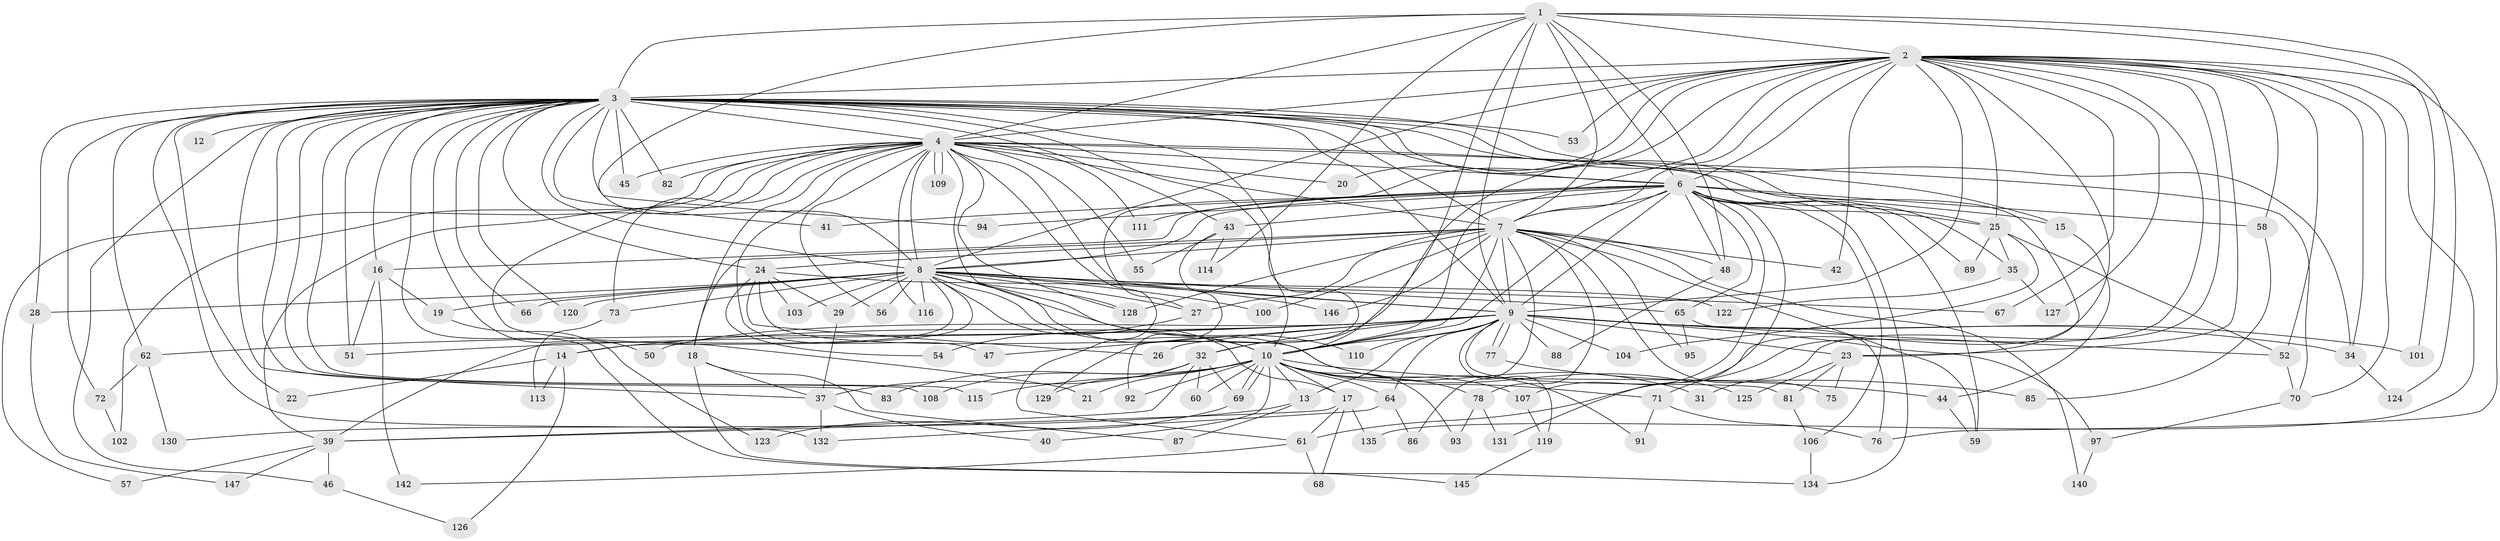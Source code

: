 // original degree distribution, {15: 0.006802721088435374, 27: 0.013605442176870748, 36: 0.006802721088435374, 30: 0.006802721088435374, 16: 0.006802721088435374, 26: 0.013605442176870748, 23: 0.006802721088435374, 32: 0.006802721088435374, 7: 0.027210884353741496, 2: 0.5578231292517006, 4: 0.12244897959183673, 5: 0.027210884353741496, 3: 0.1836734693877551, 6: 0.006802721088435374, 9: 0.006802721088435374}
// Generated by graph-tools (version 1.1) at 2025/11/02/27/25 16:11:05]
// undirected, 118 vertices, 272 edges
graph export_dot {
graph [start="1"]
  node [color=gray90,style=filled];
  1 [super="+136"];
  2 [super="+98"];
  3 [super="+5"];
  4 [super="+133"];
  6 [super="+141"];
  7 [super="+63"];
  8 [super="+11"];
  9 [super="+79"];
  10 [super="+33"];
  12;
  13;
  14;
  15;
  16;
  17;
  18 [super="+117"];
  19;
  20;
  21;
  22;
  23 [super="+30"];
  24 [super="+80"];
  25 [super="+38"];
  26;
  27 [super="+36"];
  28;
  29;
  31;
  32 [super="+90"];
  34 [super="+49"];
  35;
  37 [super="+99"];
  39 [super="+105"];
  40;
  41;
  42;
  43;
  44;
  45;
  46;
  47;
  48 [super="+84"];
  50;
  51 [super="+144"];
  52 [super="+121"];
  53;
  54;
  55;
  56;
  57;
  58;
  59 [super="+118"];
  60;
  61 [super="+96"];
  62;
  64;
  65;
  66;
  67;
  68;
  69;
  70 [super="+74"];
  71;
  72;
  73;
  75;
  76 [super="+137"];
  77;
  78;
  81;
  82;
  83;
  85;
  86;
  87;
  88;
  89;
  91;
  92;
  93;
  94;
  95;
  97;
  100;
  101;
  102;
  103 [super="+112"];
  104;
  106;
  107;
  108;
  109;
  110;
  111;
  113;
  114;
  115;
  116;
  119;
  120;
  122;
  123;
  124;
  125;
  126;
  127;
  128 [super="+138"];
  129;
  130;
  131;
  132 [super="+143"];
  134 [super="+139"];
  135;
  140;
  142;
  145;
  146;
  147;
  1 -- 2 [weight=2];
  1 -- 3 [weight=2];
  1 -- 4 [weight=2];
  1 -- 6;
  1 -- 7;
  1 -- 8;
  1 -- 9;
  1 -- 10;
  1 -- 101;
  1 -- 114;
  1 -- 124;
  1 -- 48;
  2 -- 3 [weight=2];
  2 -- 4;
  2 -- 6;
  2 -- 7;
  2 -- 8;
  2 -- 9;
  2 -- 10;
  2 -- 20;
  2 -- 25;
  2 -- 27;
  2 -- 31;
  2 -- 32;
  2 -- 34;
  2 -- 42;
  2 -- 52;
  2 -- 53;
  2 -- 58;
  2 -- 61;
  2 -- 67;
  2 -- 71;
  2 -- 135;
  2 -- 127;
  2 -- 23;
  2 -- 70;
  2 -- 76;
  3 -- 4 [weight=2];
  3 -- 6 [weight=2];
  3 -- 7 [weight=3];
  3 -- 8 [weight=3];
  3 -- 9 [weight=2];
  3 -- 10 [weight=3];
  3 -- 16;
  3 -- 24 [weight=2];
  3 -- 34;
  3 -- 35;
  3 -- 41;
  3 -- 43;
  3 -- 45;
  3 -- 46;
  3 -- 50;
  3 -- 51;
  3 -- 53;
  3 -- 62;
  3 -- 66;
  3 -- 72;
  3 -- 82;
  3 -- 83;
  3 -- 94;
  3 -- 108;
  3 -- 115;
  3 -- 120;
  3 -- 132;
  3 -- 145;
  3 -- 129;
  3 -- 12;
  3 -- 15;
  3 -- 22;
  3 -- 28;
  3 -- 37;
  3 -- 25;
  4 -- 6;
  4 -- 7;
  4 -- 8;
  4 -- 9;
  4 -- 10;
  4 -- 18;
  4 -- 20;
  4 -- 21;
  4 -- 23;
  4 -- 45;
  4 -- 47;
  4 -- 55;
  4 -- 56;
  4 -- 57;
  4 -- 70;
  4 -- 73;
  4 -- 82;
  4 -- 102;
  4 -- 109;
  4 -- 109;
  4 -- 111;
  4 -- 116;
  4 -- 128;
  4 -- 39;
  4 -- 61;
  6 -- 7;
  6 -- 8;
  6 -- 9;
  6 -- 10 [weight=2];
  6 -- 15;
  6 -- 16;
  6 -- 25;
  6 -- 41;
  6 -- 43;
  6 -- 48;
  6 -- 58;
  6 -- 59;
  6 -- 65;
  6 -- 89;
  6 -- 94;
  6 -- 106;
  6 -- 107;
  6 -- 111;
  6 -- 131;
  6 -- 134;
  7 -- 8;
  7 -- 9;
  7 -- 10;
  7 -- 18;
  7 -- 24;
  7 -- 42;
  7 -- 48;
  7 -- 59;
  7 -- 75;
  7 -- 78;
  7 -- 86;
  7 -- 95;
  7 -- 100;
  7 -- 140;
  7 -- 146;
  7 -- 27;
  7 -- 128;
  8 -- 9;
  8 -- 10;
  8 -- 17;
  8 -- 19;
  8 -- 27;
  8 -- 28;
  8 -- 29;
  8 -- 39;
  8 -- 56;
  8 -- 65;
  8 -- 67;
  8 -- 73;
  8 -- 91;
  8 -- 103 [weight=2];
  8 -- 110;
  8 -- 116;
  8 -- 128;
  8 -- 146;
  8 -- 66;
  8 -- 100;
  8 -- 120;
  8 -- 14;
  9 -- 10;
  9 -- 13;
  9 -- 14;
  9 -- 23;
  9 -- 26;
  9 -- 32;
  9 -- 47;
  9 -- 50;
  9 -- 52;
  9 -- 62;
  9 -- 64;
  9 -- 77;
  9 -- 77;
  9 -- 81;
  9 -- 88;
  9 -- 97;
  9 -- 101;
  9 -- 104;
  9 -- 110;
  9 -- 119;
  9 -- 34;
  9 -- 51;
  10 -- 13;
  10 -- 17;
  10 -- 21;
  10 -- 31;
  10 -- 40;
  10 -- 44;
  10 -- 60;
  10 -- 64;
  10 -- 69;
  10 -- 69;
  10 -- 71;
  10 -- 78;
  10 -- 83;
  10 -- 92;
  10 -- 93;
  10 -- 107;
  10 -- 115;
  10 -- 108;
  13 -- 87;
  13 -- 130;
  14 -- 22;
  14 -- 113;
  14 -- 126;
  15 -- 44;
  16 -- 19;
  16 -- 51;
  16 -- 142;
  17 -- 39;
  17 -- 61;
  17 -- 68;
  17 -- 135;
  18 -- 87;
  18 -- 37;
  18 -- 134;
  19 -- 123;
  23 -- 125;
  23 -- 81;
  23 -- 75;
  24 -- 26;
  24 -- 29;
  24 -- 54;
  24 -- 122;
  24 -- 125;
  24 -- 103;
  25 -- 35;
  25 -- 89;
  25 -- 104;
  25 -- 52;
  27 -- 54;
  28 -- 147;
  29 -- 37;
  32 -- 37;
  32 -- 60;
  32 -- 129;
  32 -- 69;
  32 -- 39;
  34 -- 124;
  35 -- 122;
  35 -- 127;
  37 -- 40;
  37 -- 132;
  39 -- 46;
  39 -- 57;
  39 -- 147;
  43 -- 55;
  43 -- 92;
  43 -- 114;
  44 -- 59;
  46 -- 126;
  48 -- 88;
  52 -- 70;
  58 -- 85;
  61 -- 68;
  61 -- 142;
  62 -- 72;
  62 -- 130;
  64 -- 86;
  64 -- 132;
  65 -- 76;
  65 -- 95;
  69 -- 123;
  70 -- 97;
  71 -- 76;
  71 -- 91;
  72 -- 102;
  73 -- 113;
  77 -- 85;
  78 -- 93;
  78 -- 131;
  81 -- 106;
  97 -- 140;
  106 -- 134;
  107 -- 119;
  119 -- 145;
}
